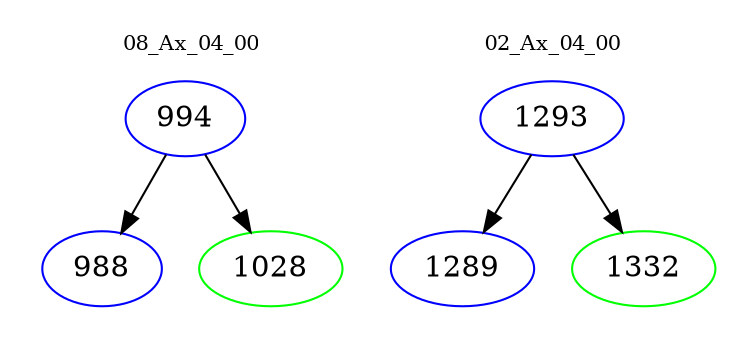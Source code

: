 digraph{
subgraph cluster_0 {
color = white
label = "08_Ax_04_00";
fontsize=10;
T0_994 [label="994", color="blue"]
T0_994 -> T0_988 [color="black"]
T0_988 [label="988", color="blue"]
T0_994 -> T0_1028 [color="black"]
T0_1028 [label="1028", color="green"]
}
subgraph cluster_1 {
color = white
label = "02_Ax_04_00";
fontsize=10;
T1_1293 [label="1293", color="blue"]
T1_1293 -> T1_1289 [color="black"]
T1_1289 [label="1289", color="blue"]
T1_1293 -> T1_1332 [color="black"]
T1_1332 [label="1332", color="green"]
}
}
